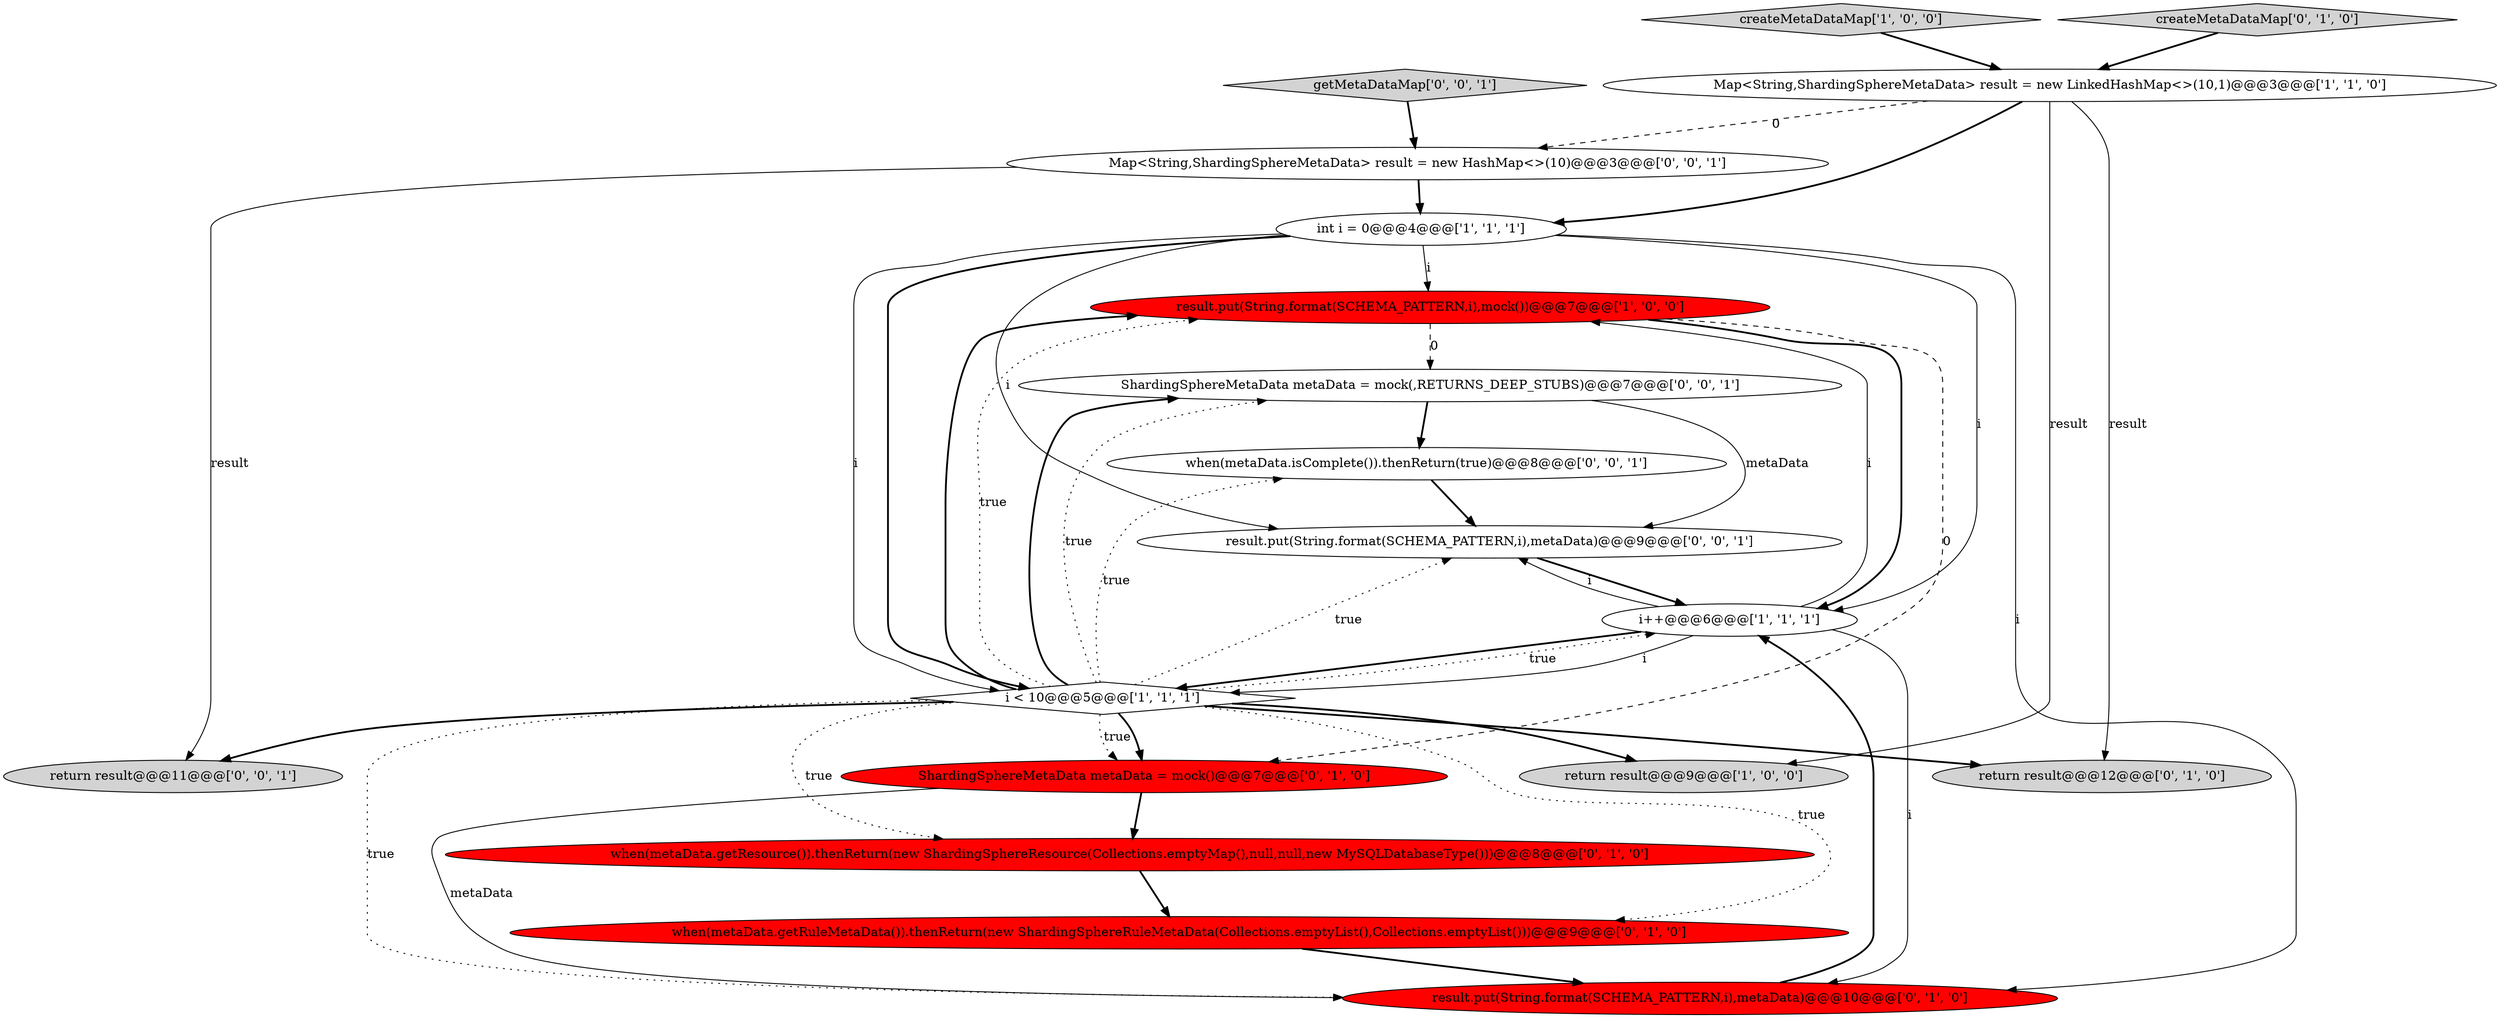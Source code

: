 digraph {
4 [style = filled, label = "int i = 0@@@4@@@['1', '1', '1']", fillcolor = white, shape = ellipse image = "AAA0AAABBB1BBB"];
3 [style = filled, label = "result.put(String.format(SCHEMA_PATTERN,i),mock())@@@7@@@['1', '0', '0']", fillcolor = red, shape = ellipse image = "AAA1AAABBB1BBB"];
1 [style = filled, label = "createMetaDataMap['1', '0', '0']", fillcolor = lightgray, shape = diamond image = "AAA0AAABBB1BBB"];
7 [style = filled, label = "result.put(String.format(SCHEMA_PATTERN,i),metaData)@@@10@@@['0', '1', '0']", fillcolor = red, shape = ellipse image = "AAA1AAABBB2BBB"];
11 [style = filled, label = "createMetaDataMap['0', '1', '0']", fillcolor = lightgray, shape = diamond image = "AAA0AAABBB2BBB"];
9 [style = filled, label = "when(metaData.getRuleMetaData()).thenReturn(new ShardingSphereRuleMetaData(Collections.emptyList(),Collections.emptyList()))@@@9@@@['0', '1', '0']", fillcolor = red, shape = ellipse image = "AAA1AAABBB2BBB"];
13 [style = filled, label = "return result@@@11@@@['0', '0', '1']", fillcolor = lightgray, shape = ellipse image = "AAA0AAABBB3BBB"];
15 [style = filled, label = "Map<String,ShardingSphereMetaData> result = new HashMap<>(10)@@@3@@@['0', '0', '1']", fillcolor = white, shape = ellipse image = "AAA0AAABBB3BBB"];
16 [style = filled, label = "getMetaDataMap['0', '0', '1']", fillcolor = lightgray, shape = diamond image = "AAA0AAABBB3BBB"];
17 [style = filled, label = "when(metaData.isComplete()).thenReturn(true)@@@8@@@['0', '0', '1']", fillcolor = white, shape = ellipse image = "AAA0AAABBB3BBB"];
18 [style = filled, label = "result.put(String.format(SCHEMA_PATTERN,i),metaData)@@@9@@@['0', '0', '1']", fillcolor = white, shape = ellipse image = "AAA0AAABBB3BBB"];
8 [style = filled, label = "when(metaData.getResource()).thenReturn(new ShardingSphereResource(Collections.emptyMap(),null,null,new MySQLDatabaseType()))@@@8@@@['0', '1', '0']", fillcolor = red, shape = ellipse image = "AAA1AAABBB2BBB"];
14 [style = filled, label = "ShardingSphereMetaData metaData = mock(,RETURNS_DEEP_STUBS)@@@7@@@['0', '0', '1']", fillcolor = white, shape = ellipse image = "AAA0AAABBB3BBB"];
6 [style = filled, label = "i < 10@@@5@@@['1', '1', '1']", fillcolor = white, shape = diamond image = "AAA0AAABBB1BBB"];
10 [style = filled, label = "ShardingSphereMetaData metaData = mock()@@@7@@@['0', '1', '0']", fillcolor = red, shape = ellipse image = "AAA1AAABBB2BBB"];
2 [style = filled, label = "Map<String,ShardingSphereMetaData> result = new LinkedHashMap<>(10,1)@@@3@@@['1', '1', '0']", fillcolor = white, shape = ellipse image = "AAA0AAABBB1BBB"];
5 [style = filled, label = "i++@@@6@@@['1', '1', '1']", fillcolor = white, shape = ellipse image = "AAA0AAABBB1BBB"];
0 [style = filled, label = "return result@@@9@@@['1', '0', '0']", fillcolor = lightgray, shape = ellipse image = "AAA0AAABBB1BBB"];
12 [style = filled, label = "return result@@@12@@@['0', '1', '0']", fillcolor = lightgray, shape = ellipse image = "AAA0AAABBB2BBB"];
4->7 [style = solid, label="i"];
6->3 [style = bold, label=""];
16->15 [style = bold, label=""];
15->13 [style = solid, label="result"];
2->0 [style = solid, label="result"];
5->3 [style = solid, label="i"];
4->6 [style = bold, label=""];
4->18 [style = solid, label="i"];
5->7 [style = solid, label="i"];
14->17 [style = bold, label=""];
6->0 [style = bold, label=""];
4->3 [style = solid, label="i"];
4->5 [style = solid, label="i"];
9->7 [style = bold, label=""];
2->12 [style = solid, label="result"];
2->4 [style = bold, label=""];
6->17 [style = dotted, label="true"];
11->2 [style = bold, label=""];
4->6 [style = solid, label="i"];
2->15 [style = dashed, label="0"];
6->14 [style = bold, label=""];
6->10 [style = dotted, label="true"];
10->7 [style = solid, label="metaData"];
3->5 [style = bold, label=""];
7->5 [style = bold, label=""];
6->14 [style = dotted, label="true"];
6->18 [style = dotted, label="true"];
5->6 [style = bold, label=""];
10->8 [style = bold, label=""];
6->9 [style = dotted, label="true"];
6->8 [style = dotted, label="true"];
18->5 [style = bold, label=""];
6->10 [style = bold, label=""];
6->13 [style = bold, label=""];
15->4 [style = bold, label=""];
8->9 [style = bold, label=""];
5->18 [style = solid, label="i"];
6->7 [style = dotted, label="true"];
1->2 [style = bold, label=""];
3->10 [style = dashed, label="0"];
3->14 [style = dashed, label="0"];
6->3 [style = dotted, label="true"];
14->18 [style = solid, label="metaData"];
5->6 [style = solid, label="i"];
17->18 [style = bold, label=""];
6->5 [style = dotted, label="true"];
6->12 [style = bold, label=""];
}
